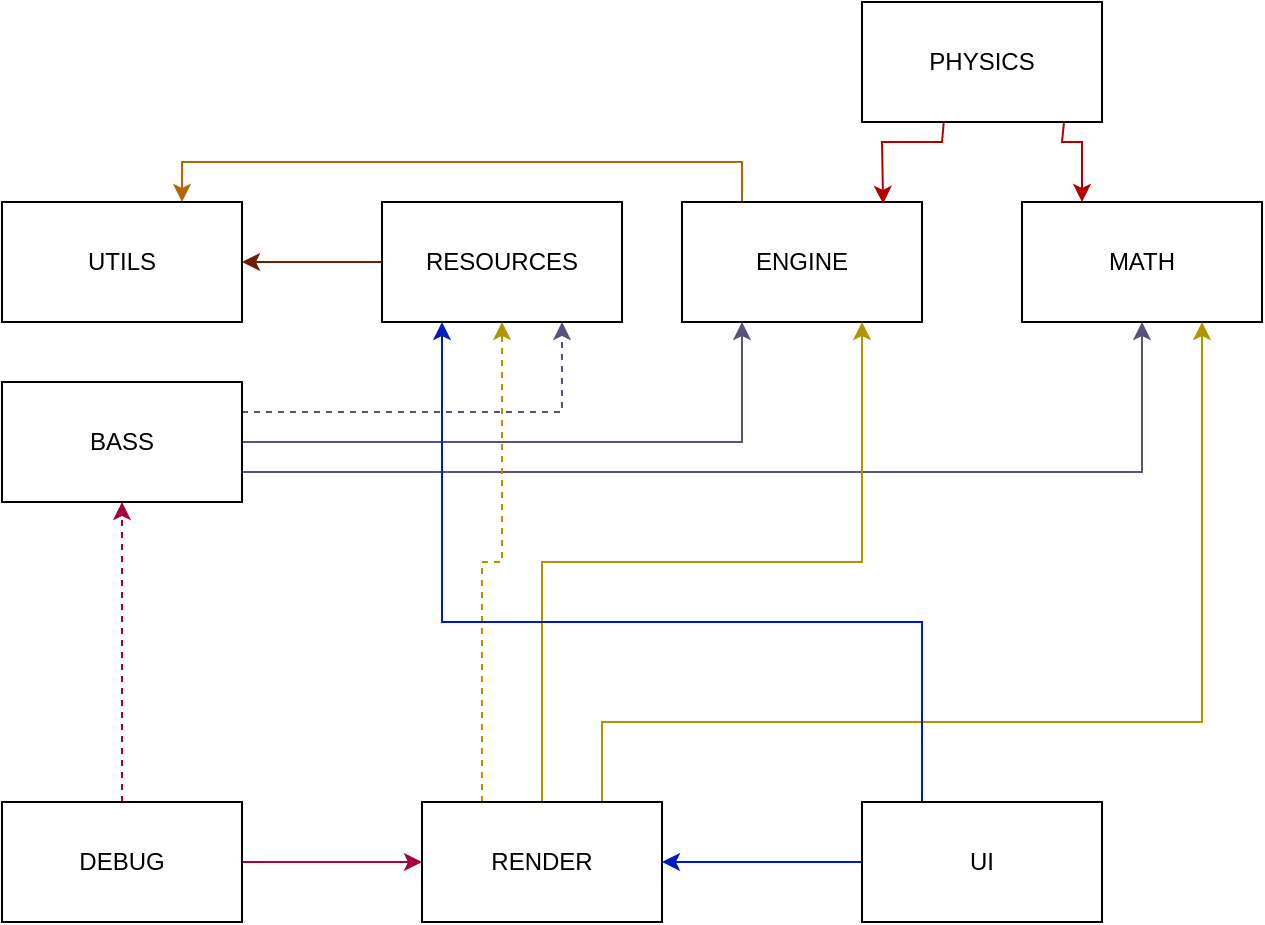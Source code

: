 <mxfile>
    <diagram name="Page-1" id="9xXpQoKFAjOWmioz_WNq">
        <mxGraphModel dx="2092" dy="673" grid="1" gridSize="10" guides="1" tooltips="1" connect="1" arrows="1" fold="1" page="1" pageScale="1" pageWidth="827" pageHeight="583" background="none" math="0" shadow="0">
            <root>
                <mxCell id="0"/>
                <mxCell id="1" parent="0"/>
                <mxCell id="0HHs3alpBDfe58Pw6IrG-2" style="edgeStyle=orthogonalEdgeStyle;rounded=0;orthogonalLoop=1;jettySize=auto;html=1;exitX=0.25;exitY=0;exitDx=0;exitDy=0;entryX=0.75;entryY=0;entryDx=0;entryDy=0;fillColor=#fad7ac;strokeColor=#b46504;backgroundOutline=0;" parent="1" source="vDj8au7zf55BE4AIelzE-1" target="vDj8au7zf55BE4AIelzE-4" edge="1">
                    <mxGeometry relative="1" as="geometry"/>
                </mxCell>
                <mxCell id="vDj8au7zf55BE4AIelzE-1" value="ENGINE" style="rounded=0;whiteSpace=wrap;html=1;backgroundOutline=0;fillStyle=solid;" parent="1" vertex="1">
                    <mxGeometry x="439" y="161" width="120" height="60" as="geometry"/>
                </mxCell>
                <mxCell id="vDj8au7zf55BE4AIelzE-3" style="edgeStyle=orthogonalEdgeStyle;rounded=0;orthogonalLoop=1;jettySize=auto;html=1;entryX=0.25;entryY=1;entryDx=0;entryDy=0;fillColor=#d0cee2;strokeColor=#56517e;backgroundOutline=0;" parent="1" source="vDj8au7zf55BE4AIelzE-2" target="vDj8au7zf55BE4AIelzE-1" edge="1">
                    <mxGeometry relative="1" as="geometry"/>
                </mxCell>
                <mxCell id="vDj8au7zf55BE4AIelzE-8" style="edgeStyle=orthogonalEdgeStyle;rounded=0;orthogonalLoop=1;jettySize=auto;html=1;exitX=1;exitY=0.75;exitDx=0;exitDy=0;entryX=0.5;entryY=1;entryDx=0;entryDy=0;fillColor=#d0cee2;strokeColor=#56517e;backgroundOutline=0;" parent="1" source="vDj8au7zf55BE4AIelzE-2" target="vDj8au7zf55BE4AIelzE-5" edge="1">
                    <mxGeometry relative="1" as="geometry"/>
                </mxCell>
                <mxCell id="FS8cLIiwcNOSHCEOTmZc-13" style="edgeStyle=orthogonalEdgeStyle;rounded=0;orthogonalLoop=1;jettySize=auto;html=1;exitX=1;exitY=0.25;exitDx=0;exitDy=0;entryX=0.75;entryY=1;entryDx=0;entryDy=0;fillColor=#d0cee2;strokeColor=#56517e;backgroundOutline=0;dashed=1;" parent="1" source="vDj8au7zf55BE4AIelzE-2" target="vDj8au7zf55BE4AIelzE-6" edge="1">
                    <mxGeometry relative="1" as="geometry"/>
                </mxCell>
                <mxCell id="vDj8au7zf55BE4AIelzE-2" value="BASS" style="rounded=0;whiteSpace=wrap;html=1;backgroundOutline=0;fillStyle=solid;" parent="1" vertex="1">
                    <mxGeometry x="99" y="251" width="120" height="60" as="geometry"/>
                </mxCell>
                <mxCell id="vDj8au7zf55BE4AIelzE-4" value="UTILS" style="rounded=0;whiteSpace=wrap;html=1;backgroundOutline=0;fillStyle=solid;" parent="1" vertex="1">
                    <mxGeometry x="99" y="161" width="120" height="60" as="geometry"/>
                </mxCell>
                <mxCell id="vDj8au7zf55BE4AIelzE-5" value="MATH" style="rounded=0;whiteSpace=wrap;html=1;backgroundOutline=0;fillStyle=solid;" parent="1" vertex="1">
                    <mxGeometry x="609" y="161" width="120" height="60" as="geometry"/>
                </mxCell>
                <mxCell id="vDj8au7zf55BE4AIelzE-9" style="edgeStyle=orthogonalEdgeStyle;rounded=0;orthogonalLoop=1;jettySize=auto;html=1;exitX=0;exitY=0.5;exitDx=0;exitDy=0;fillColor=#a0522d;strokeColor=#6D1F00;backgroundOutline=0;" parent="1" source="vDj8au7zf55BE4AIelzE-6" target="vDj8au7zf55BE4AIelzE-4" edge="1">
                    <mxGeometry relative="1" as="geometry"/>
                </mxCell>
                <mxCell id="vDj8au7zf55BE4AIelzE-6" value="RESOURCES" style="rounded=0;whiteSpace=wrap;html=1;backgroundOutline=0;fillStyle=solid;" parent="1" vertex="1">
                    <mxGeometry x="289" y="161" width="120" height="60" as="geometry"/>
                </mxCell>
                <mxCell id="FS8cLIiwcNOSHCEOTmZc-15" style="edgeStyle=orthogonalEdgeStyle;rounded=0;orthogonalLoop=1;jettySize=auto;html=1;exitX=0.5;exitY=0;exitDx=0;exitDy=0;entryX=0.5;entryY=1;entryDx=0;entryDy=0;fillColor=#d80073;strokeColor=#A50040;backgroundOutline=0;dashed=1;" parent="1" source="vDj8au7zf55BE4AIelzE-10" target="vDj8au7zf55BE4AIelzE-2" edge="1">
                    <mxGeometry relative="1" as="geometry"/>
                </mxCell>
                <mxCell id="FS8cLIiwcNOSHCEOTmZc-16" style="edgeStyle=orthogonalEdgeStyle;rounded=0;orthogonalLoop=1;jettySize=auto;html=1;exitX=1;exitY=0.5;exitDx=0;exitDy=0;entryX=0;entryY=0.5;entryDx=0;entryDy=0;fillColor=#d80073;strokeColor=#A50040;backgroundOutline=0;" parent="1" source="vDj8au7zf55BE4AIelzE-10" target="vDj8au7zf55BE4AIelzE-11" edge="1">
                    <mxGeometry relative="1" as="geometry"/>
                </mxCell>
                <mxCell id="vDj8au7zf55BE4AIelzE-10" value="DEBUG" style="whiteSpace=wrap;html=1;backgroundOutline=0;rounded=0;fillStyle=solid;" parent="1" vertex="1">
                    <mxGeometry x="99" y="461" width="120" height="60" as="geometry"/>
                </mxCell>
                <mxCell id="vDj8au7zf55BE4AIelzE-16" style="edgeStyle=orthogonalEdgeStyle;rounded=0;orthogonalLoop=1;jettySize=auto;html=1;exitX=0.75;exitY=0;exitDx=0;exitDy=0;entryX=0.75;entryY=1;entryDx=0;entryDy=0;fillColor=#e3c800;strokeColor=#B09500;backgroundOutline=0;" parent="1" source="vDj8au7zf55BE4AIelzE-11" target="vDj8au7zf55BE4AIelzE-5" edge="1">
                    <mxGeometry relative="1" as="geometry">
                        <Array as="points">
                            <mxPoint x="699" y="421"/>
                        </Array>
                    </mxGeometry>
                </mxCell>
                <mxCell id="vDj8au7zf55BE4AIelzE-17" style="edgeStyle=orthogonalEdgeStyle;rounded=0;orthogonalLoop=1;jettySize=auto;html=1;exitX=0.5;exitY=0;exitDx=0;exitDy=0;entryX=0.75;entryY=1;entryDx=0;entryDy=0;fillColor=#e3c800;strokeColor=#B09500;backgroundOutline=0;" parent="1" source="vDj8au7zf55BE4AIelzE-11" target="vDj8au7zf55BE4AIelzE-1" edge="1">
                    <mxGeometry relative="1" as="geometry"/>
                </mxCell>
                <mxCell id="FS8cLIiwcNOSHCEOTmZc-17" style="edgeStyle=orthogonalEdgeStyle;rounded=0;orthogonalLoop=1;jettySize=auto;html=1;exitX=0.25;exitY=0;exitDx=0;exitDy=0;fillColor=#e3c800;strokeColor=#B09500;backgroundOutline=0;dashed=1;" parent="1" source="vDj8au7zf55BE4AIelzE-11" target="vDj8au7zf55BE4AIelzE-6" edge="1">
                    <mxGeometry relative="1" as="geometry"/>
                </mxCell>
                <mxCell id="vDj8au7zf55BE4AIelzE-11" value="RENDER" style="whiteSpace=wrap;html=1;backgroundOutline=0;rounded=0;fillStyle=solid;" parent="1" vertex="1">
                    <mxGeometry x="309" y="461" width="120" height="60" as="geometry"/>
                </mxCell>
                <mxCell id="FS8cLIiwcNOSHCEOTmZc-8" style="edgeStyle=orthogonalEdgeStyle;rounded=0;orthogonalLoop=1;jettySize=auto;html=1;exitX=0;exitY=0.5;exitDx=0;exitDy=0;entryX=1;entryY=0.5;entryDx=0;entryDy=0;fillColor=#0050ef;strokeColor=#001DBC;backgroundOutline=0;" parent="1" source="vDj8au7zf55BE4AIelzE-14" target="vDj8au7zf55BE4AIelzE-11" edge="1">
                    <mxGeometry relative="1" as="geometry"/>
                </mxCell>
                <mxCell id="FS8cLIiwcNOSHCEOTmZc-18" style="edgeStyle=orthogonalEdgeStyle;rounded=0;orthogonalLoop=1;jettySize=auto;html=1;exitX=0.25;exitY=0;exitDx=0;exitDy=0;entryX=0.25;entryY=1;entryDx=0;entryDy=0;fillColor=#0050ef;strokeColor=#001DBC;backgroundOutline=0;" parent="1" source="vDj8au7zf55BE4AIelzE-14" target="vDj8au7zf55BE4AIelzE-6" edge="1">
                    <mxGeometry relative="1" as="geometry">
                        <Array as="points">
                            <mxPoint x="559" y="371"/>
                            <mxPoint x="319" y="371"/>
                        </Array>
                    </mxGeometry>
                </mxCell>
                <mxCell id="vDj8au7zf55BE4AIelzE-14" value="UI" style="whiteSpace=wrap;html=1;backgroundOutline=0;rounded=0;fillStyle=solid;" parent="1" vertex="1">
                    <mxGeometry x="529" y="461" width="120" height="60" as="geometry"/>
                </mxCell>
                <mxCell id="3" style="edgeStyle=none;html=1;exitX=0.341;exitY=0.994;exitDx=0;exitDy=0;rounded=0;entryX=0.838;entryY=0.015;entryDx=0;entryDy=0;entryPerimeter=0;exitPerimeter=0;fillColor=#e51400;strokeColor=#B20000;" edge="1" parent="1" source="2" target="vDj8au7zf55BE4AIelzE-1">
                    <mxGeometry relative="1" as="geometry">
                        <Array as="points">
                            <mxPoint x="569" y="131"/>
                            <mxPoint x="539" y="131"/>
                        </Array>
                    </mxGeometry>
                </mxCell>
                <mxCell id="4" style="edgeStyle=none;rounded=0;html=1;exitX=0.842;exitY=0.997;exitDx=0;exitDy=0;entryX=0.25;entryY=0;entryDx=0;entryDy=0;exitPerimeter=0;fillColor=#e51400;strokeColor=#B20000;" edge="1" parent="1" source="2" target="vDj8au7zf55BE4AIelzE-5">
                    <mxGeometry relative="1" as="geometry">
                        <Array as="points">
                            <mxPoint x="629" y="131"/>
                            <mxPoint x="639" y="131"/>
                        </Array>
                    </mxGeometry>
                </mxCell>
                <mxCell id="2" value="PHYSICS" style="rounded=0;whiteSpace=wrap;html=1;backgroundOutline=0;fillStyle=solid;" vertex="1" parent="1">
                    <mxGeometry x="529" y="61" width="120" height="60" as="geometry"/>
                </mxCell>
            </root>
        </mxGraphModel>
    </diagram>
</mxfile>
